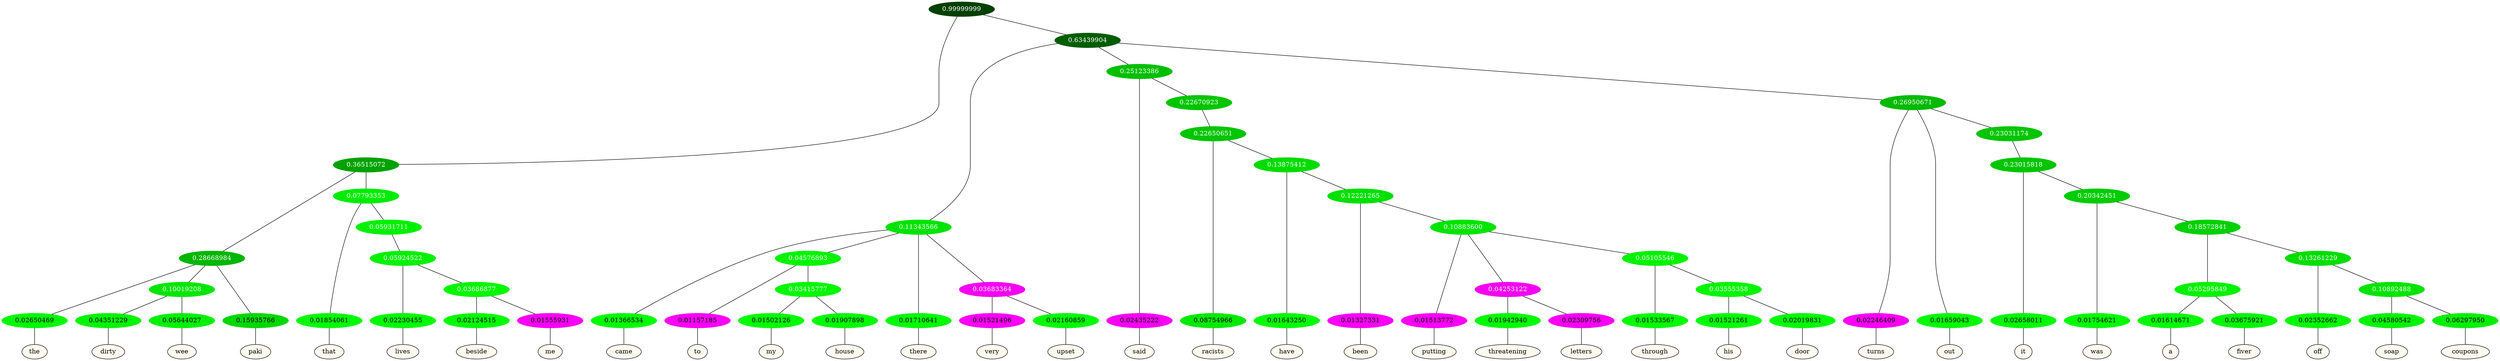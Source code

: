 graph {
	node [format=png height=0.15 nodesep=0.001 ordering=out overlap=prism overlap_scaling=0.01 ranksep=0.001 ratio=0.2 style=filled width=0.15]
	{
		rank=same
		a_w_8 [label=the color=black fillcolor=floralwhite style="filled,solid"]
		a_w_22 [label=dirty color=black fillcolor=floralwhite style="filled,solid"]
		a_w_23 [label=wee color=black fillcolor=floralwhite style="filled,solid"]
		a_w_10 [label=paki color=black fillcolor=floralwhite style="filled,solid"]
		a_w_11 [label=that color=black fillcolor=floralwhite style="filled,solid"]
		a_w_31 [label=lives color=black fillcolor=floralwhite style="filled,solid"]
		a_w_39 [label=beside color=black fillcolor=floralwhite style="filled,solid"]
		a_w_40 [label=me color=black fillcolor=floralwhite style="filled,solid"]
		a_w_13 [label=came color=black fillcolor=floralwhite style="filled,solid"]
		a_w_25 [label=to color=black fillcolor=floralwhite style="filled,solid"]
		a_w_33 [label=my color=black fillcolor=floralwhite style="filled,solid"]
		a_w_34 [label=house color=black fillcolor=floralwhite style="filled,solid"]
		a_w_15 [label=there color=black fillcolor=floralwhite style="filled,solid"]
		a_w_27 [label=very color=black fillcolor=floralwhite style="filled,solid"]
		a_w_28 [label=upset color=black fillcolor=floralwhite style="filled,solid"]
		a_w_17 [label=said color=black fillcolor=floralwhite style="filled,solid"]
		a_w_35 [label=racists color=black fillcolor=floralwhite style="filled,solid"]
		a_w_41 [label=have color=black fillcolor=floralwhite style="filled,solid"]
		a_w_45 [label=been color=black fillcolor=floralwhite style="filled,solid"]
		a_w_49 [label=putting color=black fillcolor=floralwhite style="filled,solid"]
		a_w_56 [label=threatening color=black fillcolor=floralwhite style="filled,solid"]
		a_w_57 [label=letters color=black fillcolor=floralwhite style="filled,solid"]
		a_w_58 [label=through color=black fillcolor=floralwhite style="filled,solid"]
		a_w_62 [label=his color=black fillcolor=floralwhite style="filled,solid"]
		a_w_63 [label=door color=black fillcolor=floralwhite style="filled,solid"]
		a_w_19 [label=turns color=black fillcolor=floralwhite style="filled,solid"]
		a_w_20 [label=out color=black fillcolor=floralwhite style="filled,solid"]
		a_w_37 [label=it color=black fillcolor=floralwhite style="filled,solid"]
		a_w_43 [label=was color=black fillcolor=floralwhite style="filled,solid"]
		a_w_52 [label=a color=black fillcolor=floralwhite style="filled,solid"]
		a_w_53 [label=fiver color=black fillcolor=floralwhite style="filled,solid"]
		a_w_54 [label=off color=black fillcolor=floralwhite style="filled,solid"]
		a_w_60 [label=soap color=black fillcolor=floralwhite style="filled,solid"]
		a_w_61 [label=coupons color=black fillcolor=floralwhite style="filled,solid"]
	}
	a_n_8 -- a_w_8
	a_n_22 -- a_w_22
	a_n_23 -- a_w_23
	a_n_10 -- a_w_10
	a_n_11 -- a_w_11
	a_n_31 -- a_w_31
	a_n_39 -- a_w_39
	a_n_40 -- a_w_40
	a_n_13 -- a_w_13
	a_n_25 -- a_w_25
	a_n_33 -- a_w_33
	a_n_34 -- a_w_34
	a_n_15 -- a_w_15
	a_n_27 -- a_w_27
	a_n_28 -- a_w_28
	a_n_17 -- a_w_17
	a_n_35 -- a_w_35
	a_n_41 -- a_w_41
	a_n_45 -- a_w_45
	a_n_49 -- a_w_49
	a_n_56 -- a_w_56
	a_n_57 -- a_w_57
	a_n_58 -- a_w_58
	a_n_62 -- a_w_62
	a_n_63 -- a_w_63
	a_n_19 -- a_w_19
	a_n_20 -- a_w_20
	a_n_37 -- a_w_37
	a_n_43 -- a_w_43
	a_n_52 -- a_w_52
	a_n_53 -- a_w_53
	a_n_54 -- a_w_54
	a_n_60 -- a_w_60
	a_n_61 -- a_w_61
	{
		rank=same
		a_n_8 [label=0.02650469 color="0.334 1.000 0.973" fontcolor=black]
		a_n_22 [label=0.04351229 color="0.334 1.000 0.956" fontcolor=black]
		a_n_23 [label=0.05644027 color="0.334 1.000 0.944" fontcolor=black]
		a_n_10 [label=0.15935766 color="0.334 1.000 0.841" fontcolor=black]
		a_n_11 [label=0.01854061 color="0.334 1.000 0.981" fontcolor=black]
		a_n_31 [label=0.02230455 color="0.334 1.000 0.978" fontcolor=black]
		a_n_39 [label=0.02124515 color="0.334 1.000 0.979" fontcolor=black]
		a_n_40 [label=0.01555931 color="0.835 1.000 0.984" fontcolor=black]
		a_n_13 [label=0.01366534 color="0.334 1.000 0.986" fontcolor=black]
		a_n_25 [label=0.01157185 color="0.835 1.000 0.988" fontcolor=black]
		a_n_33 [label=0.01502126 color="0.334 1.000 0.985" fontcolor=black]
		a_n_34 [label=0.01907898 color="0.334 1.000 0.981" fontcolor=black]
		a_n_15 [label=0.01710641 color="0.334 1.000 0.983" fontcolor=black]
		a_n_27 [label=0.01521496 color="0.835 1.000 0.985" fontcolor=black]
		a_n_28 [label=0.02160859 color="0.334 1.000 0.978" fontcolor=black]
		a_n_17 [label=0.02435222 color="0.835 1.000 0.976" fontcolor=black]
		a_n_35 [label=0.08754966 color="0.334 1.000 0.912" fontcolor=black]
		a_n_41 [label=0.01643250 color="0.334 1.000 0.984" fontcolor=black]
		a_n_45 [label=0.01327331 color="0.835 1.000 0.987" fontcolor=black]
		a_n_49 [label=0.01513772 color="0.835 1.000 0.985" fontcolor=black]
		a_n_56 [label=0.01942940 color="0.334 1.000 0.981" fontcolor=black]
		a_n_57 [label=0.02309756 color="0.835 1.000 0.977" fontcolor=black]
		a_n_58 [label=0.01533567 color="0.334 1.000 0.985" fontcolor=black]
		a_n_62 [label=0.01521261 color="0.334 1.000 0.985" fontcolor=black]
		a_n_63 [label=0.02019831 color="0.334 1.000 0.980" fontcolor=black]
		a_n_19 [label=0.02246409 color="0.835 1.000 0.978" fontcolor=black]
		a_n_20 [label=0.01659043 color="0.334 1.000 0.983" fontcolor=black]
		a_n_37 [label=0.02658011 color="0.334 1.000 0.973" fontcolor=black]
		a_n_43 [label=0.01754621 color="0.334 1.000 0.982" fontcolor=black]
		a_n_52 [label=0.01614671 color="0.334 1.000 0.984" fontcolor=black]
		a_n_53 [label=0.03675921 color="0.334 1.000 0.963" fontcolor=black]
		a_n_54 [label=0.02352662 color="0.334 1.000 0.976" fontcolor=black]
		a_n_60 [label=0.04580542 color="0.334 1.000 0.954" fontcolor=black]
		a_n_61 [label=0.06297950 color="0.334 1.000 0.937" fontcolor=black]
	}
	a_n_0 [label=0.99999999 color="0.334 1.000 0.250" fontcolor=grey99]
	a_n_1 [label=0.36515072 color="0.334 1.000 0.635" fontcolor=grey99]
	a_n_0 -- a_n_1
	a_n_2 [label=0.63439904 color="0.334 1.000 0.366" fontcolor=grey99]
	a_n_0 -- a_n_2
	a_n_3 [label=0.28668984 color="0.334 1.000 0.713" fontcolor=grey99]
	a_n_1 -- a_n_3
	a_n_4 [label=0.07793353 color="0.334 1.000 0.922" fontcolor=grey99]
	a_n_1 -- a_n_4
	a_n_5 [label=0.11343566 color="0.334 1.000 0.887" fontcolor=grey99]
	a_n_2 -- a_n_5
	a_n_6 [label=0.25123386 color="0.334 1.000 0.749" fontcolor=grey99]
	a_n_2 -- a_n_6
	a_n_7 [label=0.26950671 color="0.334 1.000 0.730" fontcolor=grey99]
	a_n_2 -- a_n_7
	a_n_3 -- a_n_8
	a_n_9 [label=0.10019208 color="0.334 1.000 0.900" fontcolor=grey99]
	a_n_3 -- a_n_9
	a_n_3 -- a_n_10
	a_n_4 -- a_n_11
	a_n_12 [label=0.05931711 color="0.334 1.000 0.941" fontcolor=grey99]
	a_n_4 -- a_n_12
	a_n_5 -- a_n_13
	a_n_14 [label=0.04576893 color="0.334 1.000 0.954" fontcolor=grey99]
	a_n_5 -- a_n_14
	a_n_5 -- a_n_15
	a_n_16 [label=0.03683364 color="0.835 1.000 0.963" fontcolor=grey99]
	a_n_5 -- a_n_16
	a_n_6 -- a_n_17
	a_n_18 [label=0.22670923 color="0.334 1.000 0.773" fontcolor=grey99]
	a_n_6 -- a_n_18
	a_n_7 -- a_n_19
	a_n_7 -- a_n_20
	a_n_21 [label=0.23031174 color="0.334 1.000 0.770" fontcolor=grey99]
	a_n_7 -- a_n_21
	a_n_9 -- a_n_22
	a_n_9 -- a_n_23
	a_n_24 [label=0.05924522 color="0.334 1.000 0.941" fontcolor=grey99]
	a_n_12 -- a_n_24
	a_n_14 -- a_n_25
	a_n_26 [label=0.03415777 color="0.334 1.000 0.966" fontcolor=grey99]
	a_n_14 -- a_n_26
	a_n_16 -- a_n_27
	a_n_16 -- a_n_28
	a_n_29 [label=0.22650651 color="0.334 1.000 0.773" fontcolor=grey99]
	a_n_18 -- a_n_29
	a_n_30 [label=0.23015818 color="0.334 1.000 0.770" fontcolor=grey99]
	a_n_21 -- a_n_30
	a_n_24 -- a_n_31
	a_n_32 [label=0.03686877 color="0.334 1.000 0.963" fontcolor=grey99]
	a_n_24 -- a_n_32
	a_n_26 -- a_n_33
	a_n_26 -- a_n_34
	a_n_29 -- a_n_35
	a_n_36 [label=0.13875412 color="0.334 1.000 0.861" fontcolor=grey99]
	a_n_29 -- a_n_36
	a_n_30 -- a_n_37
	a_n_38 [label=0.20342451 color="0.334 1.000 0.797" fontcolor=grey99]
	a_n_30 -- a_n_38
	a_n_32 -- a_n_39
	a_n_32 -- a_n_40
	a_n_36 -- a_n_41
	a_n_42 [label=0.12221265 color="0.334 1.000 0.878" fontcolor=grey99]
	a_n_36 -- a_n_42
	a_n_38 -- a_n_43
	a_n_44 [label=0.18572841 color="0.334 1.000 0.814" fontcolor=grey99]
	a_n_38 -- a_n_44
	a_n_42 -- a_n_45
	a_n_46 [label=0.10883600 color="0.334 1.000 0.891" fontcolor=grey99]
	a_n_42 -- a_n_46
	a_n_47 [label=0.05295849 color="0.334 1.000 0.947" fontcolor=grey99]
	a_n_44 -- a_n_47
	a_n_48 [label=0.13261229 color="0.334 1.000 0.867" fontcolor=grey99]
	a_n_44 -- a_n_48
	a_n_46 -- a_n_49
	a_n_50 [label=0.04253122 color="0.835 1.000 0.957" fontcolor=grey99]
	a_n_46 -- a_n_50
	a_n_51 [label=0.05105546 color="0.334 1.000 0.949" fontcolor=grey99]
	a_n_46 -- a_n_51
	a_n_47 -- a_n_52
	a_n_47 -- a_n_53
	a_n_48 -- a_n_54
	a_n_55 [label=0.10892488 color="0.334 1.000 0.891" fontcolor=grey99]
	a_n_48 -- a_n_55
	a_n_50 -- a_n_56
	a_n_50 -- a_n_57
	a_n_51 -- a_n_58
	a_n_59 [label=0.03555358 color="0.334 1.000 0.964" fontcolor=grey99]
	a_n_51 -- a_n_59
	a_n_55 -- a_n_60
	a_n_55 -- a_n_61
	a_n_59 -- a_n_62
	a_n_59 -- a_n_63
}
